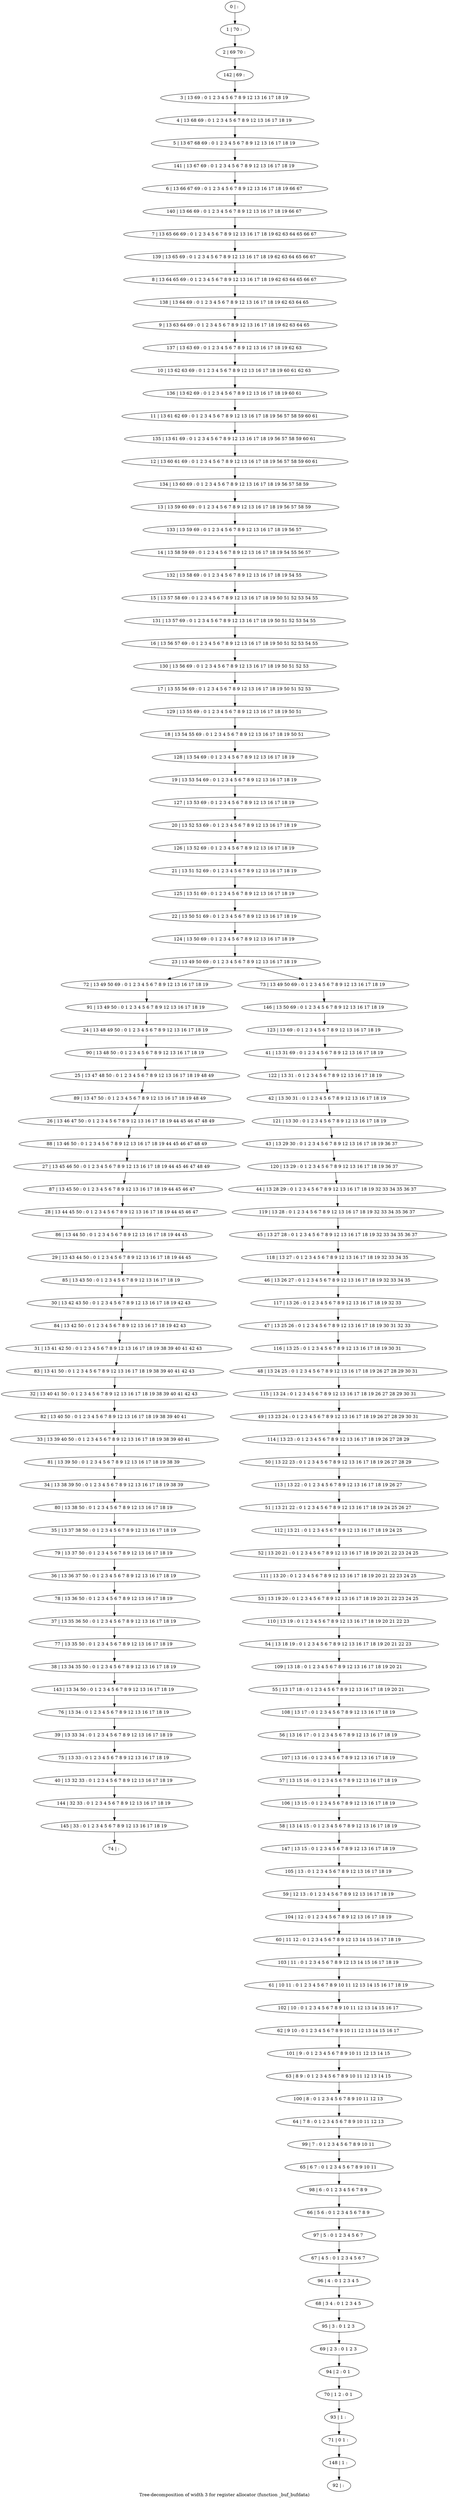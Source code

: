 digraph G {
graph [label="Tree-decomposition of width 3 for register allocator (function _buf_bufdata)"]
0[label="0 | : "];
1[label="1 | 70 : "];
2[label="2 | 69 70 : "];
3[label="3 | 13 69 : 0 1 2 3 4 5 6 7 8 9 12 13 16 17 18 19 "];
4[label="4 | 13 68 69 : 0 1 2 3 4 5 6 7 8 9 12 13 16 17 18 19 "];
5[label="5 | 13 67 68 69 : 0 1 2 3 4 5 6 7 8 9 12 13 16 17 18 19 "];
6[label="6 | 13 66 67 69 : 0 1 2 3 4 5 6 7 8 9 12 13 16 17 18 19 66 67 "];
7[label="7 | 13 65 66 69 : 0 1 2 3 4 5 6 7 8 9 12 13 16 17 18 19 62 63 64 65 66 67 "];
8[label="8 | 13 64 65 69 : 0 1 2 3 4 5 6 7 8 9 12 13 16 17 18 19 62 63 64 65 66 67 "];
9[label="9 | 13 63 64 69 : 0 1 2 3 4 5 6 7 8 9 12 13 16 17 18 19 62 63 64 65 "];
10[label="10 | 13 62 63 69 : 0 1 2 3 4 5 6 7 8 9 12 13 16 17 18 19 60 61 62 63 "];
11[label="11 | 13 61 62 69 : 0 1 2 3 4 5 6 7 8 9 12 13 16 17 18 19 56 57 58 59 60 61 "];
12[label="12 | 13 60 61 69 : 0 1 2 3 4 5 6 7 8 9 12 13 16 17 18 19 56 57 58 59 60 61 "];
13[label="13 | 13 59 60 69 : 0 1 2 3 4 5 6 7 8 9 12 13 16 17 18 19 56 57 58 59 "];
14[label="14 | 13 58 59 69 : 0 1 2 3 4 5 6 7 8 9 12 13 16 17 18 19 54 55 56 57 "];
15[label="15 | 13 57 58 69 : 0 1 2 3 4 5 6 7 8 9 12 13 16 17 18 19 50 51 52 53 54 55 "];
16[label="16 | 13 56 57 69 : 0 1 2 3 4 5 6 7 8 9 12 13 16 17 18 19 50 51 52 53 54 55 "];
17[label="17 | 13 55 56 69 : 0 1 2 3 4 5 6 7 8 9 12 13 16 17 18 19 50 51 52 53 "];
18[label="18 | 13 54 55 69 : 0 1 2 3 4 5 6 7 8 9 12 13 16 17 18 19 50 51 "];
19[label="19 | 13 53 54 69 : 0 1 2 3 4 5 6 7 8 9 12 13 16 17 18 19 "];
20[label="20 | 13 52 53 69 : 0 1 2 3 4 5 6 7 8 9 12 13 16 17 18 19 "];
21[label="21 | 13 51 52 69 : 0 1 2 3 4 5 6 7 8 9 12 13 16 17 18 19 "];
22[label="22 | 13 50 51 69 : 0 1 2 3 4 5 6 7 8 9 12 13 16 17 18 19 "];
23[label="23 | 13 49 50 69 : 0 1 2 3 4 5 6 7 8 9 12 13 16 17 18 19 "];
24[label="24 | 13 48 49 50 : 0 1 2 3 4 5 6 7 8 9 12 13 16 17 18 19 "];
25[label="25 | 13 47 48 50 : 0 1 2 3 4 5 6 7 8 9 12 13 16 17 18 19 48 49 "];
26[label="26 | 13 46 47 50 : 0 1 2 3 4 5 6 7 8 9 12 13 16 17 18 19 44 45 46 47 48 49 "];
27[label="27 | 13 45 46 50 : 0 1 2 3 4 5 6 7 8 9 12 13 16 17 18 19 44 45 46 47 48 49 "];
28[label="28 | 13 44 45 50 : 0 1 2 3 4 5 6 7 8 9 12 13 16 17 18 19 44 45 46 47 "];
29[label="29 | 13 43 44 50 : 0 1 2 3 4 5 6 7 8 9 12 13 16 17 18 19 44 45 "];
30[label="30 | 13 42 43 50 : 0 1 2 3 4 5 6 7 8 9 12 13 16 17 18 19 42 43 "];
31[label="31 | 13 41 42 50 : 0 1 2 3 4 5 6 7 8 9 12 13 16 17 18 19 38 39 40 41 42 43 "];
32[label="32 | 13 40 41 50 : 0 1 2 3 4 5 6 7 8 9 12 13 16 17 18 19 38 39 40 41 42 43 "];
33[label="33 | 13 39 40 50 : 0 1 2 3 4 5 6 7 8 9 12 13 16 17 18 19 38 39 40 41 "];
34[label="34 | 13 38 39 50 : 0 1 2 3 4 5 6 7 8 9 12 13 16 17 18 19 38 39 "];
35[label="35 | 13 37 38 50 : 0 1 2 3 4 5 6 7 8 9 12 13 16 17 18 19 "];
36[label="36 | 13 36 37 50 : 0 1 2 3 4 5 6 7 8 9 12 13 16 17 18 19 "];
37[label="37 | 13 35 36 50 : 0 1 2 3 4 5 6 7 8 9 12 13 16 17 18 19 "];
38[label="38 | 13 34 35 50 : 0 1 2 3 4 5 6 7 8 9 12 13 16 17 18 19 "];
39[label="39 | 13 33 34 : 0 1 2 3 4 5 6 7 8 9 12 13 16 17 18 19 "];
40[label="40 | 13 32 33 : 0 1 2 3 4 5 6 7 8 9 12 13 16 17 18 19 "];
41[label="41 | 13 31 69 : 0 1 2 3 4 5 6 7 8 9 12 13 16 17 18 19 "];
42[label="42 | 13 30 31 : 0 1 2 3 4 5 6 7 8 9 12 13 16 17 18 19 "];
43[label="43 | 13 29 30 : 0 1 2 3 4 5 6 7 8 9 12 13 16 17 18 19 36 37 "];
44[label="44 | 13 28 29 : 0 1 2 3 4 5 6 7 8 9 12 13 16 17 18 19 32 33 34 35 36 37 "];
45[label="45 | 13 27 28 : 0 1 2 3 4 5 6 7 8 9 12 13 16 17 18 19 32 33 34 35 36 37 "];
46[label="46 | 13 26 27 : 0 1 2 3 4 5 6 7 8 9 12 13 16 17 18 19 32 33 34 35 "];
47[label="47 | 13 25 26 : 0 1 2 3 4 5 6 7 8 9 12 13 16 17 18 19 30 31 32 33 "];
48[label="48 | 13 24 25 : 0 1 2 3 4 5 6 7 8 9 12 13 16 17 18 19 26 27 28 29 30 31 "];
49[label="49 | 13 23 24 : 0 1 2 3 4 5 6 7 8 9 12 13 16 17 18 19 26 27 28 29 30 31 "];
50[label="50 | 13 22 23 : 0 1 2 3 4 5 6 7 8 9 12 13 16 17 18 19 26 27 28 29 "];
51[label="51 | 13 21 22 : 0 1 2 3 4 5 6 7 8 9 12 13 16 17 18 19 24 25 26 27 "];
52[label="52 | 13 20 21 : 0 1 2 3 4 5 6 7 8 9 12 13 16 17 18 19 20 21 22 23 24 25 "];
53[label="53 | 13 19 20 : 0 1 2 3 4 5 6 7 8 9 12 13 16 17 18 19 20 21 22 23 24 25 "];
54[label="54 | 13 18 19 : 0 1 2 3 4 5 6 7 8 9 12 13 16 17 18 19 20 21 22 23 "];
55[label="55 | 13 17 18 : 0 1 2 3 4 5 6 7 8 9 12 13 16 17 18 19 20 21 "];
56[label="56 | 13 16 17 : 0 1 2 3 4 5 6 7 8 9 12 13 16 17 18 19 "];
57[label="57 | 13 15 16 : 0 1 2 3 4 5 6 7 8 9 12 13 16 17 18 19 "];
58[label="58 | 13 14 15 : 0 1 2 3 4 5 6 7 8 9 12 13 16 17 18 19 "];
59[label="59 | 12 13 : 0 1 2 3 4 5 6 7 8 9 12 13 16 17 18 19 "];
60[label="60 | 11 12 : 0 1 2 3 4 5 6 7 8 9 12 13 14 15 16 17 18 19 "];
61[label="61 | 10 11 : 0 1 2 3 4 5 6 7 8 9 10 11 12 13 14 15 16 17 18 19 "];
62[label="62 | 9 10 : 0 1 2 3 4 5 6 7 8 9 10 11 12 13 14 15 16 17 "];
63[label="63 | 8 9 : 0 1 2 3 4 5 6 7 8 9 10 11 12 13 14 15 "];
64[label="64 | 7 8 : 0 1 2 3 4 5 6 7 8 9 10 11 12 13 "];
65[label="65 | 6 7 : 0 1 2 3 4 5 6 7 8 9 10 11 "];
66[label="66 | 5 6 : 0 1 2 3 4 5 6 7 8 9 "];
67[label="67 | 4 5 : 0 1 2 3 4 5 6 7 "];
68[label="68 | 3 4 : 0 1 2 3 4 5 "];
69[label="69 | 2 3 : 0 1 2 3 "];
70[label="70 | 1 2 : 0 1 "];
71[label="71 | 0 1 : "];
72[label="72 | 13 49 50 69 : 0 1 2 3 4 5 6 7 8 9 12 13 16 17 18 19 "];
73[label="73 | 13 49 50 69 : 0 1 2 3 4 5 6 7 8 9 12 13 16 17 18 19 "];
74[label="74 | : "];
75[label="75 | 13 33 : 0 1 2 3 4 5 6 7 8 9 12 13 16 17 18 19 "];
76[label="76 | 13 34 : 0 1 2 3 4 5 6 7 8 9 12 13 16 17 18 19 "];
77[label="77 | 13 35 50 : 0 1 2 3 4 5 6 7 8 9 12 13 16 17 18 19 "];
78[label="78 | 13 36 50 : 0 1 2 3 4 5 6 7 8 9 12 13 16 17 18 19 "];
79[label="79 | 13 37 50 : 0 1 2 3 4 5 6 7 8 9 12 13 16 17 18 19 "];
80[label="80 | 13 38 50 : 0 1 2 3 4 5 6 7 8 9 12 13 16 17 18 19 "];
81[label="81 | 13 39 50 : 0 1 2 3 4 5 6 7 8 9 12 13 16 17 18 19 38 39 "];
82[label="82 | 13 40 50 : 0 1 2 3 4 5 6 7 8 9 12 13 16 17 18 19 38 39 40 41 "];
83[label="83 | 13 41 50 : 0 1 2 3 4 5 6 7 8 9 12 13 16 17 18 19 38 39 40 41 42 43 "];
84[label="84 | 13 42 50 : 0 1 2 3 4 5 6 7 8 9 12 13 16 17 18 19 42 43 "];
85[label="85 | 13 43 50 : 0 1 2 3 4 5 6 7 8 9 12 13 16 17 18 19 "];
86[label="86 | 13 44 50 : 0 1 2 3 4 5 6 7 8 9 12 13 16 17 18 19 44 45 "];
87[label="87 | 13 45 50 : 0 1 2 3 4 5 6 7 8 9 12 13 16 17 18 19 44 45 46 47 "];
88[label="88 | 13 46 50 : 0 1 2 3 4 5 6 7 8 9 12 13 16 17 18 19 44 45 46 47 48 49 "];
89[label="89 | 13 47 50 : 0 1 2 3 4 5 6 7 8 9 12 13 16 17 18 19 48 49 "];
90[label="90 | 13 48 50 : 0 1 2 3 4 5 6 7 8 9 12 13 16 17 18 19 "];
91[label="91 | 13 49 50 : 0 1 2 3 4 5 6 7 8 9 12 13 16 17 18 19 "];
92[label="92 | : "];
93[label="93 | 1 : "];
94[label="94 | 2 : 0 1 "];
95[label="95 | 3 : 0 1 2 3 "];
96[label="96 | 4 : 0 1 2 3 4 5 "];
97[label="97 | 5 : 0 1 2 3 4 5 6 7 "];
98[label="98 | 6 : 0 1 2 3 4 5 6 7 8 9 "];
99[label="99 | 7 : 0 1 2 3 4 5 6 7 8 9 10 11 "];
100[label="100 | 8 : 0 1 2 3 4 5 6 7 8 9 10 11 12 13 "];
101[label="101 | 9 : 0 1 2 3 4 5 6 7 8 9 10 11 12 13 14 15 "];
102[label="102 | 10 : 0 1 2 3 4 5 6 7 8 9 10 11 12 13 14 15 16 17 "];
103[label="103 | 11 : 0 1 2 3 4 5 6 7 8 9 12 13 14 15 16 17 18 19 "];
104[label="104 | 12 : 0 1 2 3 4 5 6 7 8 9 12 13 16 17 18 19 "];
105[label="105 | 13 : 0 1 2 3 4 5 6 7 8 9 12 13 16 17 18 19 "];
106[label="106 | 13 15 : 0 1 2 3 4 5 6 7 8 9 12 13 16 17 18 19 "];
107[label="107 | 13 16 : 0 1 2 3 4 5 6 7 8 9 12 13 16 17 18 19 "];
108[label="108 | 13 17 : 0 1 2 3 4 5 6 7 8 9 12 13 16 17 18 19 "];
109[label="109 | 13 18 : 0 1 2 3 4 5 6 7 8 9 12 13 16 17 18 19 20 21 "];
110[label="110 | 13 19 : 0 1 2 3 4 5 6 7 8 9 12 13 16 17 18 19 20 21 22 23 "];
111[label="111 | 13 20 : 0 1 2 3 4 5 6 7 8 9 12 13 16 17 18 19 20 21 22 23 24 25 "];
112[label="112 | 13 21 : 0 1 2 3 4 5 6 7 8 9 12 13 16 17 18 19 24 25 "];
113[label="113 | 13 22 : 0 1 2 3 4 5 6 7 8 9 12 13 16 17 18 19 26 27 "];
114[label="114 | 13 23 : 0 1 2 3 4 5 6 7 8 9 12 13 16 17 18 19 26 27 28 29 "];
115[label="115 | 13 24 : 0 1 2 3 4 5 6 7 8 9 12 13 16 17 18 19 26 27 28 29 30 31 "];
116[label="116 | 13 25 : 0 1 2 3 4 5 6 7 8 9 12 13 16 17 18 19 30 31 "];
117[label="117 | 13 26 : 0 1 2 3 4 5 6 7 8 9 12 13 16 17 18 19 32 33 "];
118[label="118 | 13 27 : 0 1 2 3 4 5 6 7 8 9 12 13 16 17 18 19 32 33 34 35 "];
119[label="119 | 13 28 : 0 1 2 3 4 5 6 7 8 9 12 13 16 17 18 19 32 33 34 35 36 37 "];
120[label="120 | 13 29 : 0 1 2 3 4 5 6 7 8 9 12 13 16 17 18 19 36 37 "];
121[label="121 | 13 30 : 0 1 2 3 4 5 6 7 8 9 12 13 16 17 18 19 "];
122[label="122 | 13 31 : 0 1 2 3 4 5 6 7 8 9 12 13 16 17 18 19 "];
123[label="123 | 13 69 : 0 1 2 3 4 5 6 7 8 9 12 13 16 17 18 19 "];
124[label="124 | 13 50 69 : 0 1 2 3 4 5 6 7 8 9 12 13 16 17 18 19 "];
125[label="125 | 13 51 69 : 0 1 2 3 4 5 6 7 8 9 12 13 16 17 18 19 "];
126[label="126 | 13 52 69 : 0 1 2 3 4 5 6 7 8 9 12 13 16 17 18 19 "];
127[label="127 | 13 53 69 : 0 1 2 3 4 5 6 7 8 9 12 13 16 17 18 19 "];
128[label="128 | 13 54 69 : 0 1 2 3 4 5 6 7 8 9 12 13 16 17 18 19 "];
129[label="129 | 13 55 69 : 0 1 2 3 4 5 6 7 8 9 12 13 16 17 18 19 50 51 "];
130[label="130 | 13 56 69 : 0 1 2 3 4 5 6 7 8 9 12 13 16 17 18 19 50 51 52 53 "];
131[label="131 | 13 57 69 : 0 1 2 3 4 5 6 7 8 9 12 13 16 17 18 19 50 51 52 53 54 55 "];
132[label="132 | 13 58 69 : 0 1 2 3 4 5 6 7 8 9 12 13 16 17 18 19 54 55 "];
133[label="133 | 13 59 69 : 0 1 2 3 4 5 6 7 8 9 12 13 16 17 18 19 56 57 "];
134[label="134 | 13 60 69 : 0 1 2 3 4 5 6 7 8 9 12 13 16 17 18 19 56 57 58 59 "];
135[label="135 | 13 61 69 : 0 1 2 3 4 5 6 7 8 9 12 13 16 17 18 19 56 57 58 59 60 61 "];
136[label="136 | 13 62 69 : 0 1 2 3 4 5 6 7 8 9 12 13 16 17 18 19 60 61 "];
137[label="137 | 13 63 69 : 0 1 2 3 4 5 6 7 8 9 12 13 16 17 18 19 62 63 "];
138[label="138 | 13 64 69 : 0 1 2 3 4 5 6 7 8 9 12 13 16 17 18 19 62 63 64 65 "];
139[label="139 | 13 65 69 : 0 1 2 3 4 5 6 7 8 9 12 13 16 17 18 19 62 63 64 65 66 67 "];
140[label="140 | 13 66 69 : 0 1 2 3 4 5 6 7 8 9 12 13 16 17 18 19 66 67 "];
141[label="141 | 13 67 69 : 0 1 2 3 4 5 6 7 8 9 12 13 16 17 18 19 "];
142[label="142 | 69 : "];
143[label="143 | 13 34 50 : 0 1 2 3 4 5 6 7 8 9 12 13 16 17 18 19 "];
144[label="144 | 32 33 : 0 1 2 3 4 5 6 7 8 9 12 13 16 17 18 19 "];
145[label="145 | 33 : 0 1 2 3 4 5 6 7 8 9 12 13 16 17 18 19 "];
146[label="146 | 13 50 69 : 0 1 2 3 4 5 6 7 8 9 12 13 16 17 18 19 "];
147[label="147 | 13 15 : 0 1 2 3 4 5 6 7 8 9 12 13 16 17 18 19 "];
148[label="148 | 1 : "];
0->1 ;
1->2 ;
3->4 ;
4->5 ;
23->72 ;
23->73 ;
75->40 ;
39->75 ;
76->39 ;
77->38 ;
37->77 ;
78->37 ;
36->78 ;
79->36 ;
35->79 ;
80->35 ;
34->80 ;
81->34 ;
33->81 ;
82->33 ;
32->82 ;
83->32 ;
31->83 ;
84->31 ;
30->84 ;
85->30 ;
29->85 ;
86->29 ;
28->86 ;
87->28 ;
27->87 ;
88->27 ;
26->88 ;
89->26 ;
25->89 ;
90->25 ;
24->90 ;
91->24 ;
72->91 ;
93->71 ;
70->93 ;
94->70 ;
69->94 ;
95->69 ;
68->95 ;
96->68 ;
67->96 ;
97->67 ;
66->97 ;
98->66 ;
65->98 ;
99->65 ;
64->99 ;
100->64 ;
63->100 ;
101->63 ;
62->101 ;
102->62 ;
61->102 ;
103->61 ;
60->103 ;
104->60 ;
59->104 ;
105->59 ;
106->58 ;
57->106 ;
107->57 ;
56->107 ;
108->56 ;
55->108 ;
109->55 ;
54->109 ;
110->54 ;
53->110 ;
111->53 ;
52->111 ;
112->52 ;
51->112 ;
113->51 ;
50->113 ;
114->50 ;
49->114 ;
115->49 ;
48->115 ;
116->48 ;
47->116 ;
117->47 ;
46->117 ;
118->46 ;
45->118 ;
119->45 ;
44->119 ;
120->44 ;
43->120 ;
121->43 ;
42->121 ;
122->42 ;
41->122 ;
123->41 ;
124->23 ;
22->124 ;
125->22 ;
21->125 ;
126->21 ;
20->126 ;
127->20 ;
19->127 ;
128->19 ;
18->128 ;
129->18 ;
17->129 ;
130->17 ;
16->130 ;
131->16 ;
15->131 ;
132->15 ;
14->132 ;
133->14 ;
13->133 ;
134->13 ;
12->134 ;
135->12 ;
11->135 ;
136->11 ;
10->136 ;
137->10 ;
9->137 ;
138->9 ;
8->138 ;
139->8 ;
7->139 ;
140->7 ;
6->140 ;
141->6 ;
5->141 ;
142->3 ;
2->142 ;
143->76 ;
38->143 ;
40->144 ;
145->74 ;
144->145 ;
146->123 ;
73->146 ;
147->105 ;
58->147 ;
148->92 ;
71->148 ;
}
